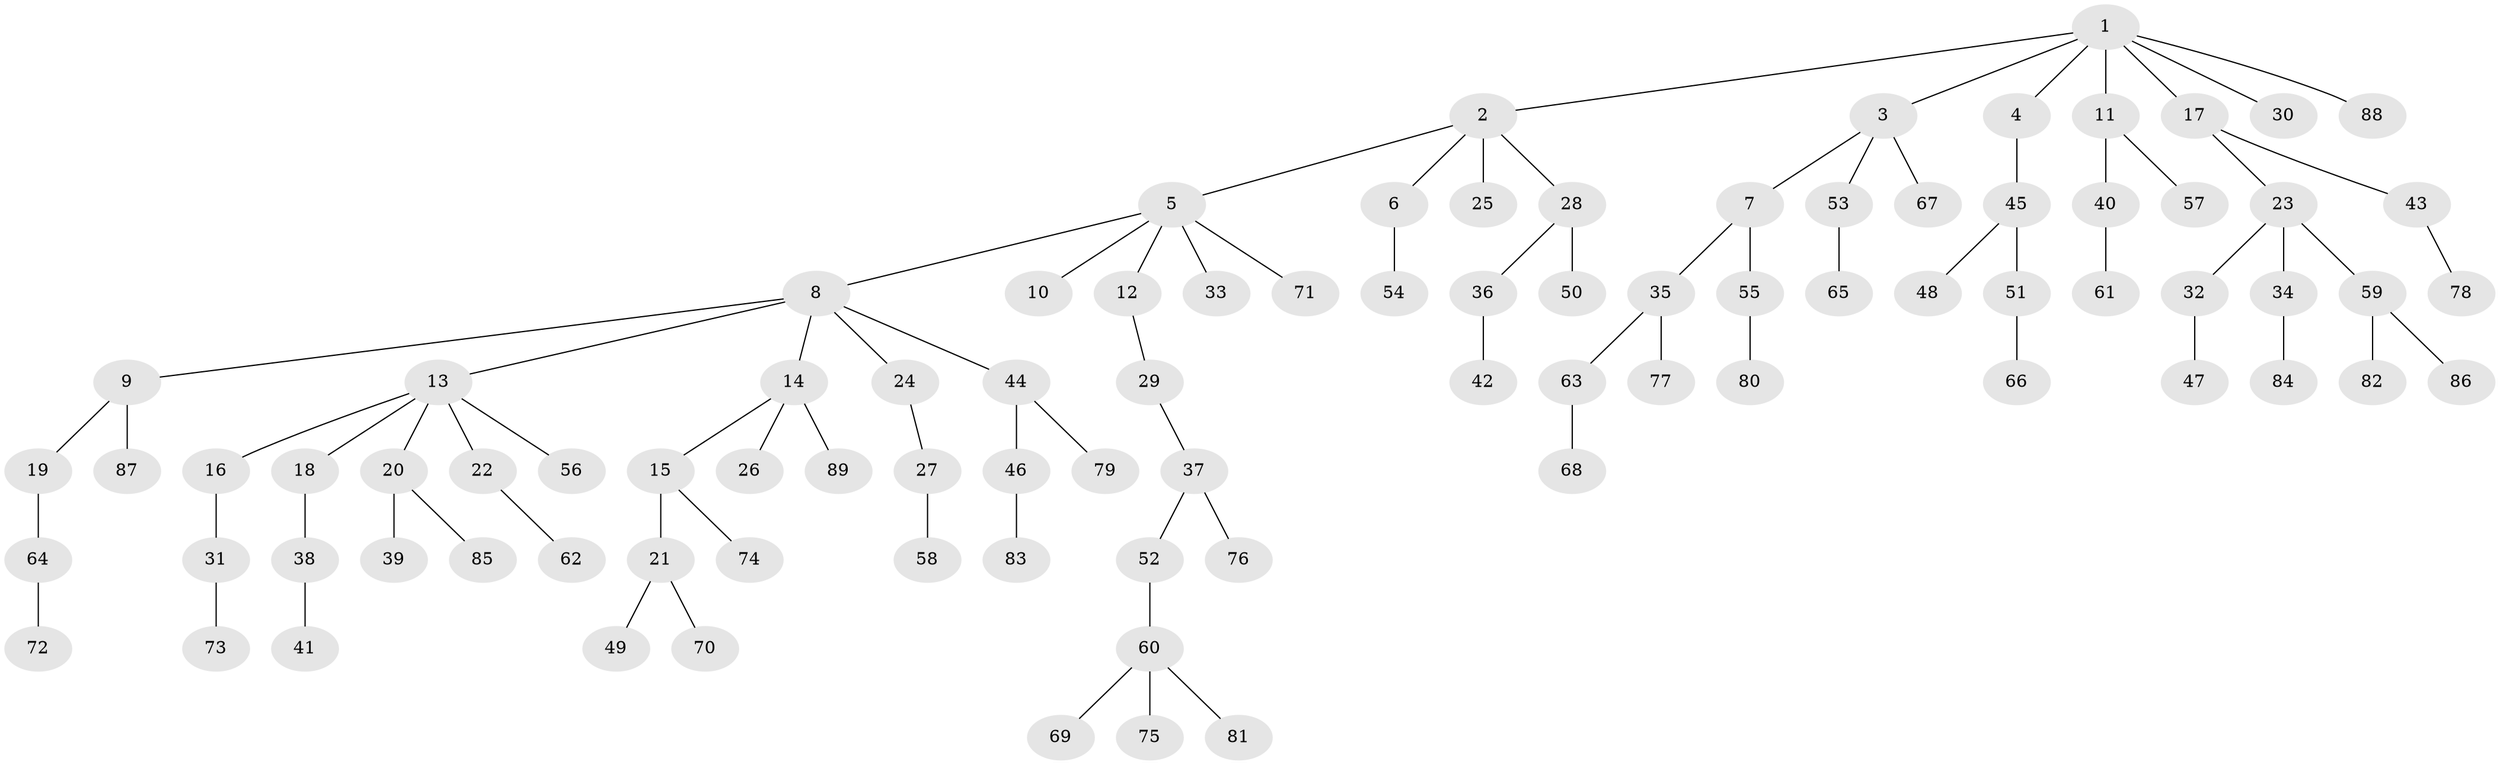 // Generated by graph-tools (version 1.1) at 2025/50/03/09/25 03:50:24]
// undirected, 89 vertices, 88 edges
graph export_dot {
graph [start="1"]
  node [color=gray90,style=filled];
  1;
  2;
  3;
  4;
  5;
  6;
  7;
  8;
  9;
  10;
  11;
  12;
  13;
  14;
  15;
  16;
  17;
  18;
  19;
  20;
  21;
  22;
  23;
  24;
  25;
  26;
  27;
  28;
  29;
  30;
  31;
  32;
  33;
  34;
  35;
  36;
  37;
  38;
  39;
  40;
  41;
  42;
  43;
  44;
  45;
  46;
  47;
  48;
  49;
  50;
  51;
  52;
  53;
  54;
  55;
  56;
  57;
  58;
  59;
  60;
  61;
  62;
  63;
  64;
  65;
  66;
  67;
  68;
  69;
  70;
  71;
  72;
  73;
  74;
  75;
  76;
  77;
  78;
  79;
  80;
  81;
  82;
  83;
  84;
  85;
  86;
  87;
  88;
  89;
  1 -- 2;
  1 -- 3;
  1 -- 4;
  1 -- 11;
  1 -- 17;
  1 -- 30;
  1 -- 88;
  2 -- 5;
  2 -- 6;
  2 -- 25;
  2 -- 28;
  3 -- 7;
  3 -- 53;
  3 -- 67;
  4 -- 45;
  5 -- 8;
  5 -- 10;
  5 -- 12;
  5 -- 33;
  5 -- 71;
  6 -- 54;
  7 -- 35;
  7 -- 55;
  8 -- 9;
  8 -- 13;
  8 -- 14;
  8 -- 24;
  8 -- 44;
  9 -- 19;
  9 -- 87;
  11 -- 40;
  11 -- 57;
  12 -- 29;
  13 -- 16;
  13 -- 18;
  13 -- 20;
  13 -- 22;
  13 -- 56;
  14 -- 15;
  14 -- 26;
  14 -- 89;
  15 -- 21;
  15 -- 74;
  16 -- 31;
  17 -- 23;
  17 -- 43;
  18 -- 38;
  19 -- 64;
  20 -- 39;
  20 -- 85;
  21 -- 49;
  21 -- 70;
  22 -- 62;
  23 -- 32;
  23 -- 34;
  23 -- 59;
  24 -- 27;
  27 -- 58;
  28 -- 36;
  28 -- 50;
  29 -- 37;
  31 -- 73;
  32 -- 47;
  34 -- 84;
  35 -- 63;
  35 -- 77;
  36 -- 42;
  37 -- 52;
  37 -- 76;
  38 -- 41;
  40 -- 61;
  43 -- 78;
  44 -- 46;
  44 -- 79;
  45 -- 48;
  45 -- 51;
  46 -- 83;
  51 -- 66;
  52 -- 60;
  53 -- 65;
  55 -- 80;
  59 -- 82;
  59 -- 86;
  60 -- 69;
  60 -- 75;
  60 -- 81;
  63 -- 68;
  64 -- 72;
}
